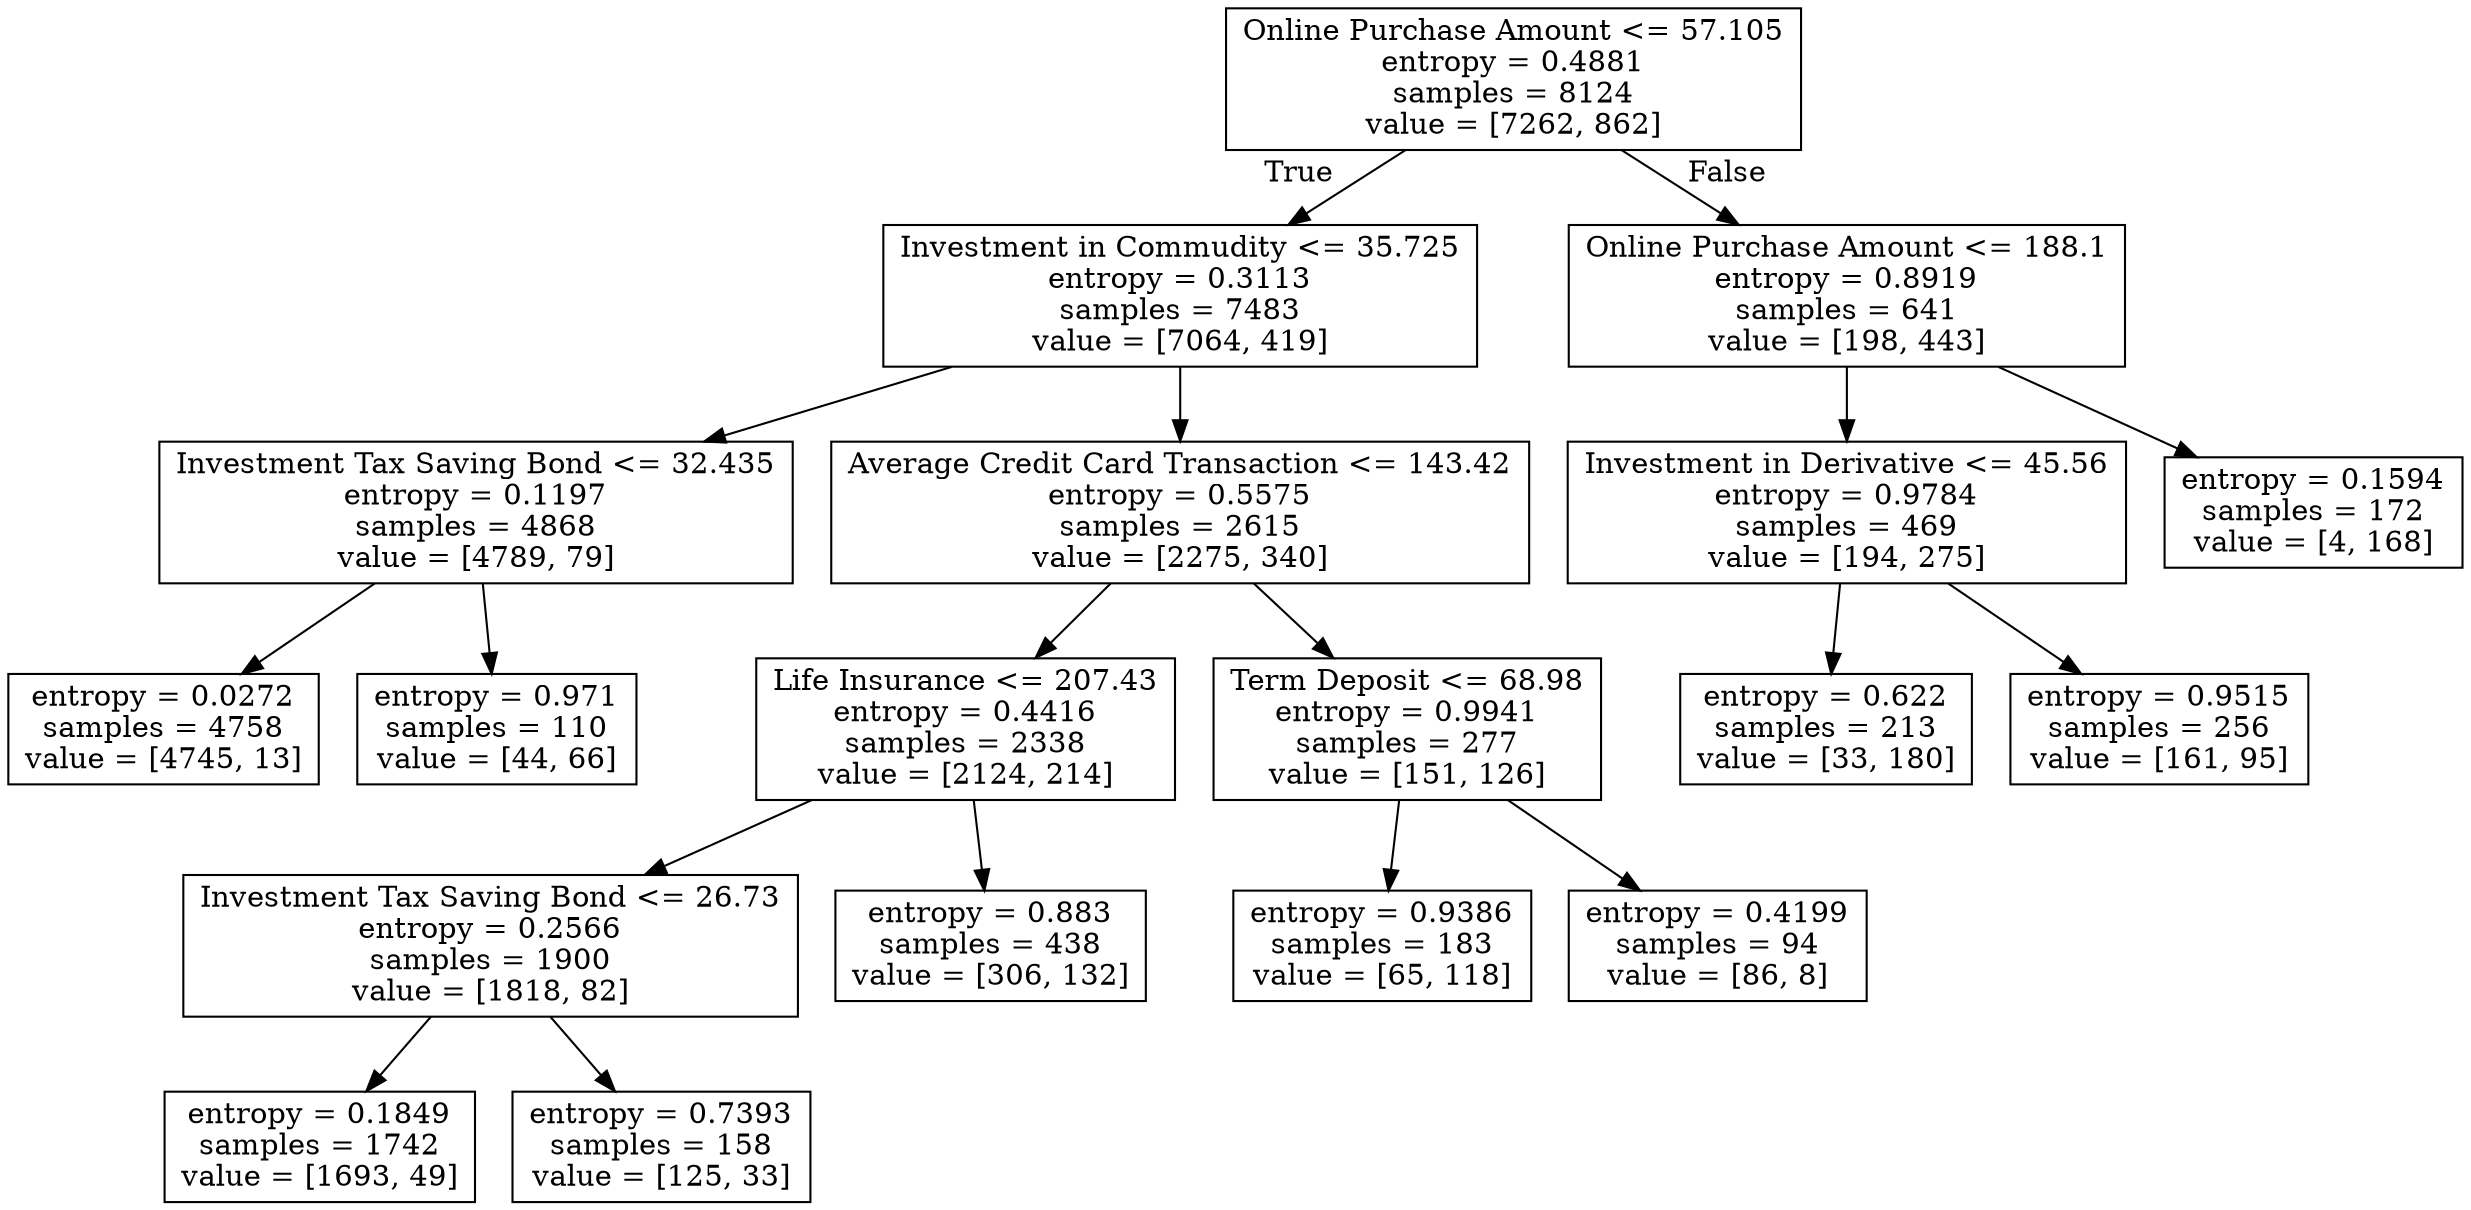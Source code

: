 digraph Tree {
node [shape=box] ;
0 [label="Online Purchase Amount <= 57.105\nentropy = 0.4881\nsamples = 8124\nvalue = [7262, 862]"] ;
1 [label="Investment in Commudity <= 35.725\nentropy = 0.3113\nsamples = 7483\nvalue = [7064, 419]"] ;
0 -> 1 [labeldistance=2.5, labelangle=45, headlabel="True"] ;
3 [label="Investment Tax Saving Bond <= 32.435\nentropy = 0.1197\nsamples = 4868\nvalue = [4789, 79]"] ;
1 -> 3 ;
5 [label="entropy = 0.0272\nsamples = 4758\nvalue = [4745, 13]"] ;
3 -> 5 ;
6 [label="entropy = 0.971\nsamples = 110\nvalue = [44, 66]"] ;
3 -> 6 ;
4 [label="Average Credit Card Transaction <= 143.42\nentropy = 0.5575\nsamples = 2615\nvalue = [2275, 340]"] ;
1 -> 4 ;
7 [label="Life Insurance <= 207.43\nentropy = 0.4416\nsamples = 2338\nvalue = [2124, 214]"] ;
4 -> 7 ;
9 [label="Investment Tax Saving Bond <= 26.73\nentropy = 0.2566\nsamples = 1900\nvalue = [1818, 82]"] ;
7 -> 9 ;
17 [label="entropy = 0.1849\nsamples = 1742\nvalue = [1693, 49]"] ;
9 -> 17 ;
18 [label="entropy = 0.7393\nsamples = 158\nvalue = [125, 33]"] ;
9 -> 18 ;
10 [label="entropy = 0.883\nsamples = 438\nvalue = [306, 132]"] ;
7 -> 10 ;
8 [label="Term Deposit <= 68.98\nentropy = 0.9941\nsamples = 277\nvalue = [151, 126]"] ;
4 -> 8 ;
15 [label="entropy = 0.9386\nsamples = 183\nvalue = [65, 118]"] ;
8 -> 15 ;
16 [label="entropy = 0.4199\nsamples = 94\nvalue = [86, 8]"] ;
8 -> 16 ;
2 [label="Online Purchase Amount <= 188.1\nentropy = 0.8919\nsamples = 641\nvalue = [198, 443]"] ;
0 -> 2 [labeldistance=2.5, labelangle=-45, headlabel="False"] ;
11 [label="Investment in Derivative <= 45.56\nentropy = 0.9784\nsamples = 469\nvalue = [194, 275]"] ;
2 -> 11 ;
13 [label="entropy = 0.622\nsamples = 213\nvalue = [33, 180]"] ;
11 -> 13 ;
14 [label="entropy = 0.9515\nsamples = 256\nvalue = [161, 95]"] ;
11 -> 14 ;
12 [label="entropy = 0.1594\nsamples = 172\nvalue = [4, 168]"] ;
2 -> 12 ;
}